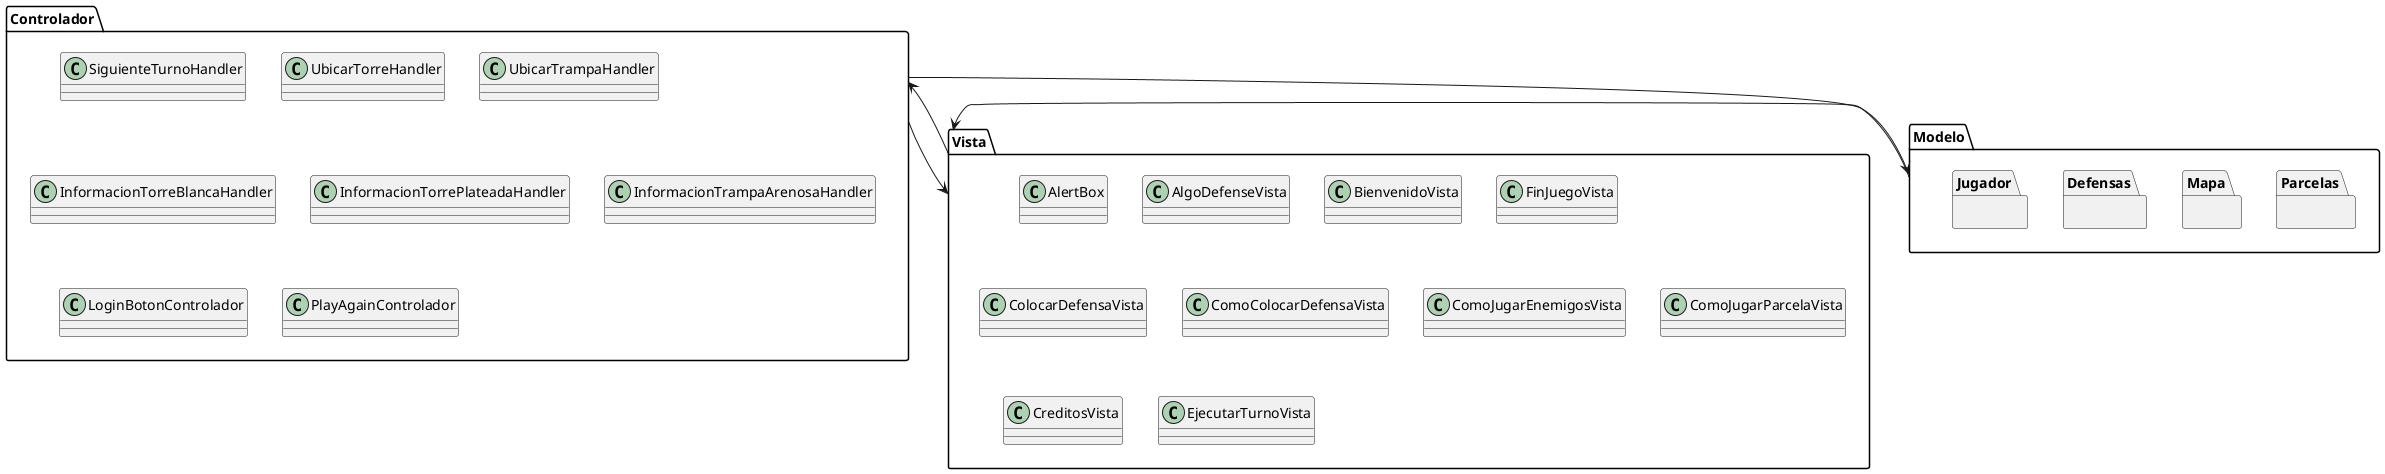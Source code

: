 @startuml
package "Modelo" {
  package "Parcelas"{

}

package "Mapa"{


}
package "Defensas"{


}
package "Jugador"{

}

}

package "Vista" {
  class AlertBox
  class AlgoDefenseVista
  class BienvenidoVista
  class FinJuegoVista
  class ColocarDefensaVista
  class ComoColocarDefensaVista
  class ComoJugarEnemigosVista
  class ComoJugarParcelaVista
  class CreditosVista
  class EjecutarTurnoVista

}

package "Controlador" {
  class SiguienteTurnoHandler
  class UbicarTorreHandler
  class UbicarTrampaHandler
  class InformacionTorreBlancaHandler
  class InformacionTorrePlateadaHandler
  class InformacionTrampaArenosaHandler
  class LoginBotonControlador
  class PlayAgainControlador

}

Controlador --> Modelo

Vista --> Controlador

Modelo -> Vista

Controlador --> Vista
@enduml